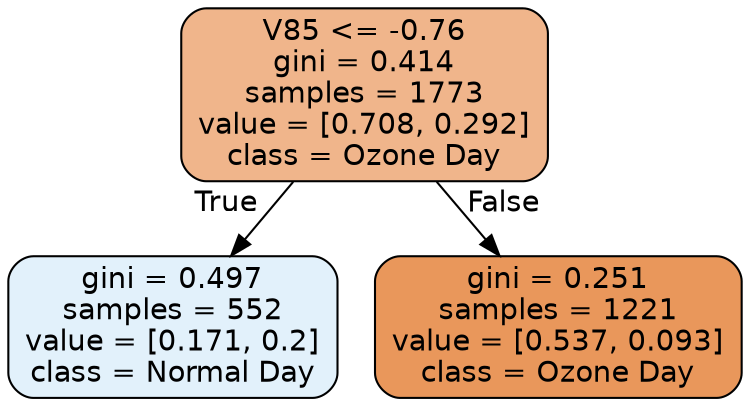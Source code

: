 digraph Tree {
node [shape=box, style="filled, rounded", color="black", fontname=helvetica] ;
edge [fontname=helvetica] ;
0 [label="V85 <= -0.76\ngini = 0.414\nsamples = 1773\nvalue = [0.708, 0.292]\nclass = Ozone Day", fillcolor="#f0b58b"] ;
1 [label="gini = 0.497\nsamples = 552\nvalue = [0.171, 0.2]\nclass = Normal Day", fillcolor="#e2f1fb"] ;
0 -> 1 [labeldistance=2.5, labelangle=45, headlabel="True"] ;
2 [label="gini = 0.251\nsamples = 1221\nvalue = [0.537, 0.093]\nclass = Ozone Day", fillcolor="#e9975b"] ;
0 -> 2 [labeldistance=2.5, labelangle=-45, headlabel="False"] ;
}